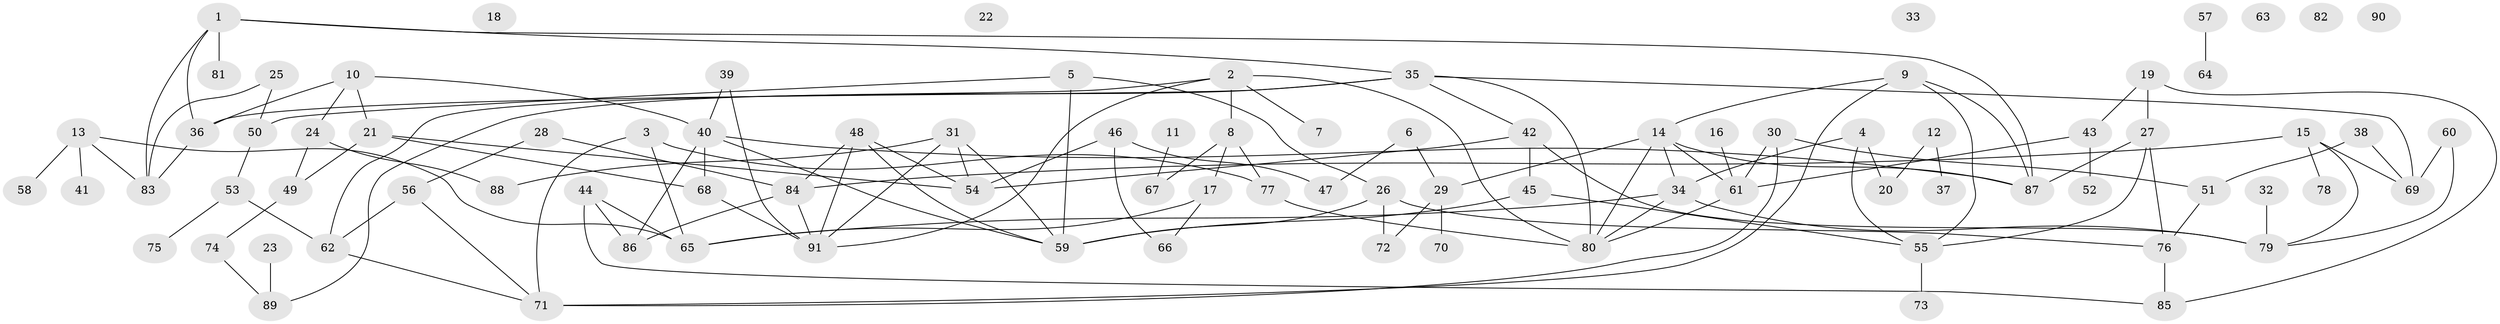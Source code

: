 // Generated by graph-tools (version 1.1) at 2025/49/03/09/25 03:49:06]
// undirected, 91 vertices, 133 edges
graph export_dot {
graph [start="1"]
  node [color=gray90,style=filled];
  1;
  2;
  3;
  4;
  5;
  6;
  7;
  8;
  9;
  10;
  11;
  12;
  13;
  14;
  15;
  16;
  17;
  18;
  19;
  20;
  21;
  22;
  23;
  24;
  25;
  26;
  27;
  28;
  29;
  30;
  31;
  32;
  33;
  34;
  35;
  36;
  37;
  38;
  39;
  40;
  41;
  42;
  43;
  44;
  45;
  46;
  47;
  48;
  49;
  50;
  51;
  52;
  53;
  54;
  55;
  56;
  57;
  58;
  59;
  60;
  61;
  62;
  63;
  64;
  65;
  66;
  67;
  68;
  69;
  70;
  71;
  72;
  73;
  74;
  75;
  76;
  77;
  78;
  79;
  80;
  81;
  82;
  83;
  84;
  85;
  86;
  87;
  88;
  89;
  90;
  91;
  1 -- 35;
  1 -- 36;
  1 -- 81;
  1 -- 83;
  1 -- 87;
  2 -- 7;
  2 -- 8;
  2 -- 62;
  2 -- 80;
  2 -- 91;
  3 -- 65;
  3 -- 71;
  3 -- 77;
  4 -- 20;
  4 -- 34;
  4 -- 55;
  5 -- 26;
  5 -- 50;
  5 -- 59;
  6 -- 29;
  6 -- 47;
  8 -- 17;
  8 -- 67;
  8 -- 77;
  9 -- 14;
  9 -- 55;
  9 -- 71;
  9 -- 87;
  10 -- 21;
  10 -- 24;
  10 -- 36;
  10 -- 40;
  11 -- 67;
  12 -- 20;
  12 -- 37;
  13 -- 41;
  13 -- 58;
  13 -- 65;
  13 -- 83;
  14 -- 29;
  14 -- 34;
  14 -- 61;
  14 -- 80;
  14 -- 87;
  15 -- 69;
  15 -- 78;
  15 -- 79;
  15 -- 84;
  16 -- 61;
  17 -- 65;
  17 -- 66;
  19 -- 27;
  19 -- 43;
  19 -- 85;
  21 -- 49;
  21 -- 54;
  21 -- 68;
  23 -- 89;
  24 -- 49;
  24 -- 88;
  25 -- 50;
  25 -- 83;
  26 -- 59;
  26 -- 72;
  26 -- 76;
  27 -- 55;
  27 -- 76;
  27 -- 87;
  28 -- 56;
  28 -- 84;
  29 -- 70;
  29 -- 72;
  30 -- 51;
  30 -- 61;
  30 -- 71;
  31 -- 54;
  31 -- 59;
  31 -- 88;
  31 -- 91;
  32 -- 79;
  34 -- 65;
  34 -- 79;
  34 -- 80;
  35 -- 36;
  35 -- 42;
  35 -- 69;
  35 -- 80;
  35 -- 89;
  36 -- 83;
  38 -- 51;
  38 -- 69;
  39 -- 40;
  39 -- 91;
  40 -- 59;
  40 -- 68;
  40 -- 86;
  40 -- 87;
  42 -- 45;
  42 -- 54;
  42 -- 79;
  43 -- 52;
  43 -- 61;
  44 -- 65;
  44 -- 85;
  44 -- 86;
  45 -- 55;
  45 -- 59;
  46 -- 47;
  46 -- 54;
  46 -- 66;
  48 -- 54;
  48 -- 59;
  48 -- 84;
  48 -- 91;
  49 -- 74;
  50 -- 53;
  51 -- 76;
  53 -- 62;
  53 -- 75;
  55 -- 73;
  56 -- 62;
  56 -- 71;
  57 -- 64;
  60 -- 69;
  60 -- 79;
  61 -- 80;
  62 -- 71;
  68 -- 91;
  74 -- 89;
  76 -- 85;
  77 -- 80;
  84 -- 86;
  84 -- 91;
}
